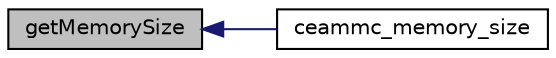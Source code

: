 digraph "getMemorySize"
{
  edge [fontname="Helvetica",fontsize="10",labelfontname="Helvetica",labelfontsize="10"];
  node [fontname="Helvetica",fontsize="10",shape=record];
  rankdir="LR";
  Node1 [label="getMemorySize",height=0.2,width=0.4,color="black", fillcolor="grey75", style="filled" fontcolor="black"];
  Node1 -> Node2 [dir="back",color="midnightblue",fontsize="10",style="solid",fontname="Helvetica"];
  Node2 [label="ceammc_memory_size",height=0.2,width=0.4,color="black", fillcolor="white", style="filled",URL="$ceammc_8h.html#a0f2a9ae0e5892bbcba3e78864c4fc8e8"];
}
